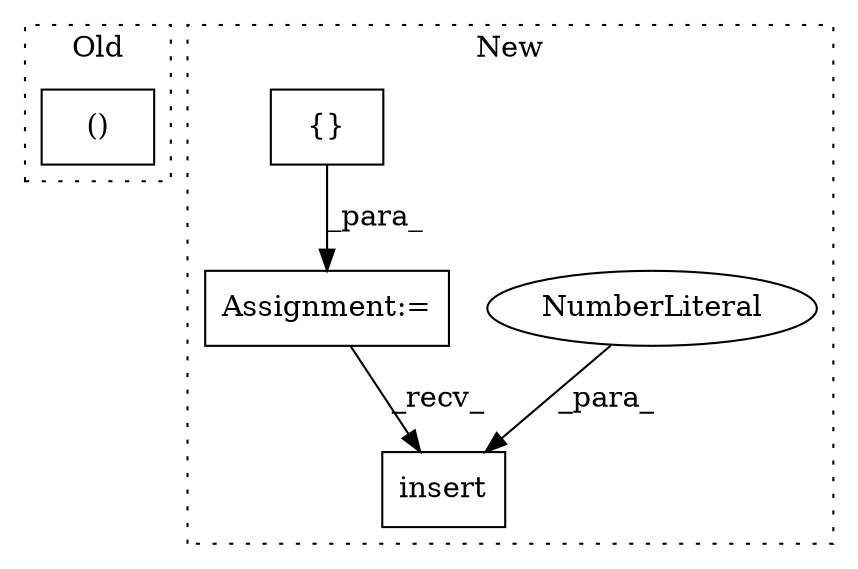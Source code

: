 digraph G {
subgraph cluster0 {
1 [label="()" a="106" s="4249" l="27" shape="box"];
label = "Old";
style="dotted";
}
subgraph cluster1 {
2 [label="insert" a="32" s="4518,4547" l="7,1" shape="box"];
3 [label="NumberLiteral" a="34" s="4525" l="1" shape="ellipse"];
4 [label="Assignment:=" a="7" s="4238" l="1" shape="box"];
5 [label="{}" a="4" s="4276,4278" l="1,1" shape="box"];
label = "New";
style="dotted";
}
3 -> 2 [label="_para_"];
4 -> 2 [label="_recv_"];
5 -> 4 [label="_para_"];
}